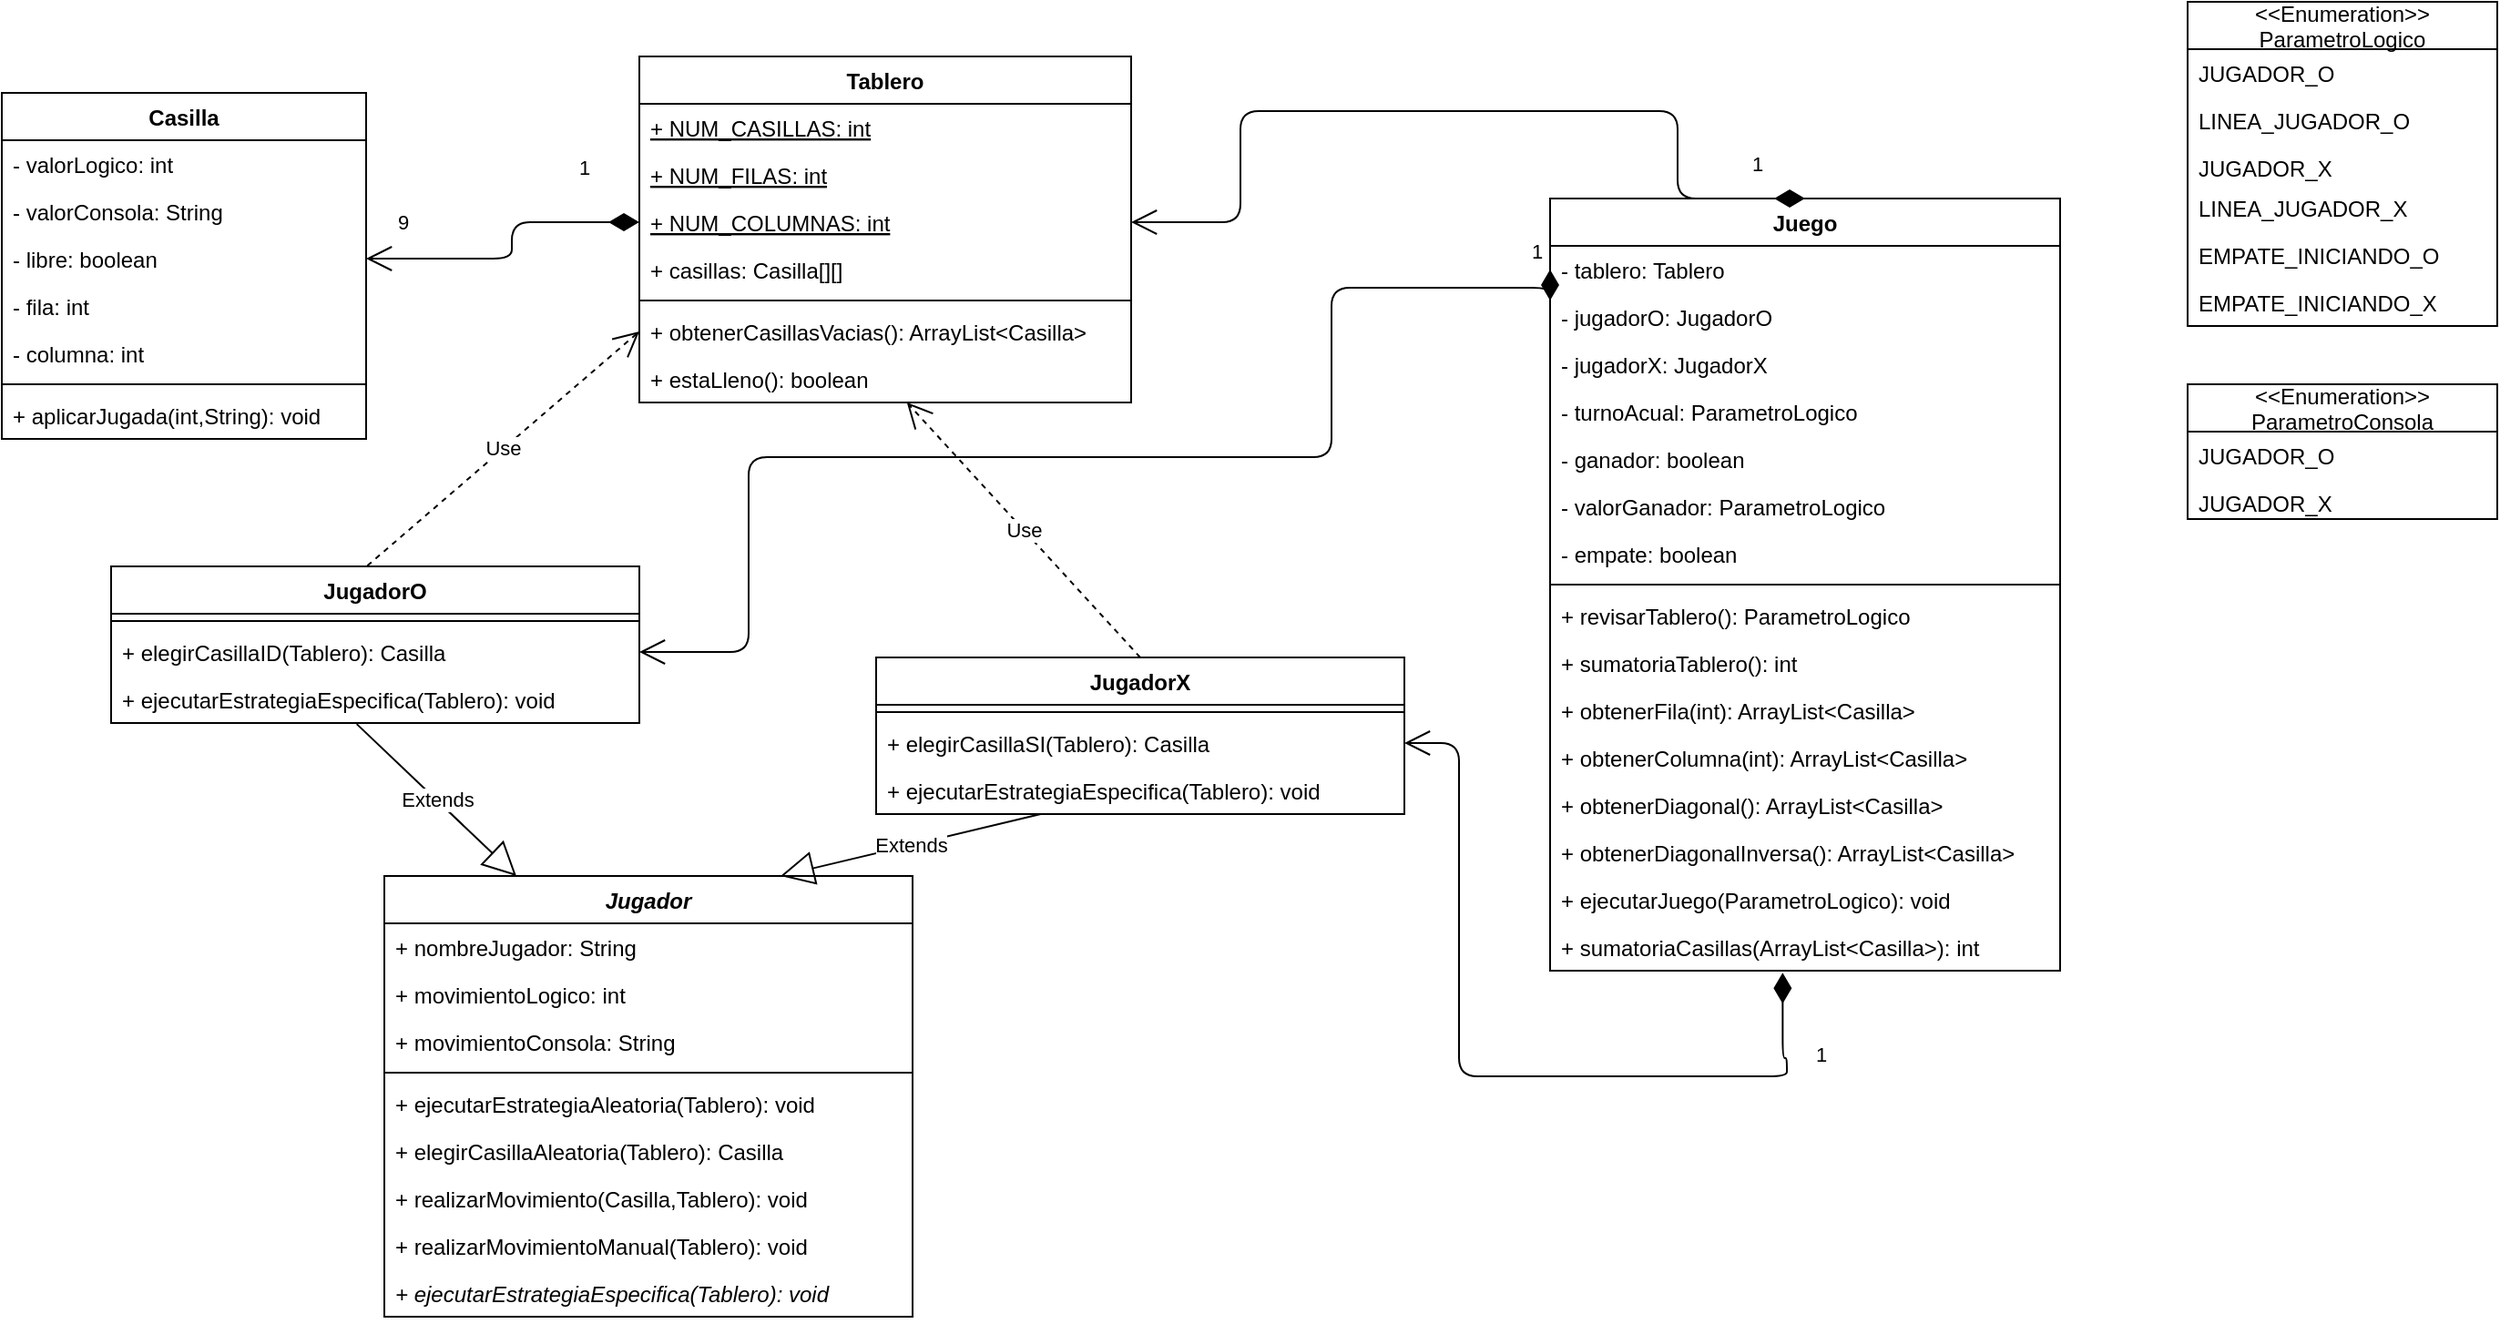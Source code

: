 <mxfile version="14.6.13" type="device"><diagram name="Page-1" id="c4acf3e9-155e-7222-9cf6-157b1a14988f"><mxGraphModel dx="1024" dy="631" grid="1" gridSize="10" guides="1" tooltips="1" connect="1" arrows="1" fold="1" page="1" pageScale="1" pageWidth="850" pageHeight="1100" background="none" math="0" shadow="0"><root><mxCell id="0"/><mxCell id="1" parent="0"/><mxCell id="dJyOpkXrLPIUtmVv3MNU-1" value="Casilla" style="swimlane;fontStyle=1;align=center;verticalAlign=top;childLayout=stackLayout;horizontal=1;startSize=26;horizontalStack=0;resizeParent=1;resizeParentMax=0;resizeLast=0;collapsible=1;marginBottom=0;" parent="1" vertex="1"><mxGeometry x="90" y="130" width="200" height="190" as="geometry"/></mxCell><mxCell id="dJyOpkXrLPIUtmVv3MNU-2" value="- valorLogico: int&#10;" style="text;strokeColor=none;fillColor=none;align=left;verticalAlign=top;spacingLeft=4;spacingRight=4;overflow=hidden;rotatable=0;points=[[0,0.5],[1,0.5]];portConstraint=eastwest;" parent="dJyOpkXrLPIUtmVv3MNU-1" vertex="1"><mxGeometry y="26" width="200" height="26" as="geometry"/></mxCell><mxCell id="dJyOpkXrLPIUtmVv3MNU-5" value="- valorConsola: String" style="text;strokeColor=none;fillColor=none;align=left;verticalAlign=top;spacingLeft=4;spacingRight=4;overflow=hidden;rotatable=0;points=[[0,0.5],[1,0.5]];portConstraint=eastwest;" parent="dJyOpkXrLPIUtmVv3MNU-1" vertex="1"><mxGeometry y="52" width="200" height="26" as="geometry"/></mxCell><mxCell id="dJyOpkXrLPIUtmVv3MNU-6" value="- libre: boolean" style="text;strokeColor=none;fillColor=none;align=left;verticalAlign=top;spacingLeft=4;spacingRight=4;overflow=hidden;rotatable=0;points=[[0,0.5],[1,0.5]];portConstraint=eastwest;" parent="dJyOpkXrLPIUtmVv3MNU-1" vertex="1"><mxGeometry y="78" width="200" height="26" as="geometry"/></mxCell><mxCell id="dJyOpkXrLPIUtmVv3MNU-7" value="- fila: int" style="text;strokeColor=none;fillColor=none;align=left;verticalAlign=top;spacingLeft=4;spacingRight=4;overflow=hidden;rotatable=0;points=[[0,0.5],[1,0.5]];portConstraint=eastwest;" parent="dJyOpkXrLPIUtmVv3MNU-1" vertex="1"><mxGeometry y="104" width="200" height="26" as="geometry"/></mxCell><mxCell id="dJyOpkXrLPIUtmVv3MNU-8" value="- columna: int" style="text;strokeColor=none;fillColor=none;align=left;verticalAlign=top;spacingLeft=4;spacingRight=4;overflow=hidden;rotatable=0;points=[[0,0.5],[1,0.5]];portConstraint=eastwest;" parent="dJyOpkXrLPIUtmVv3MNU-1" vertex="1"><mxGeometry y="130" width="200" height="26" as="geometry"/></mxCell><mxCell id="dJyOpkXrLPIUtmVv3MNU-3" value="" style="line;strokeWidth=1;fillColor=none;align=left;verticalAlign=middle;spacingTop=-1;spacingLeft=3;spacingRight=3;rotatable=0;labelPosition=right;points=[];portConstraint=eastwest;" parent="dJyOpkXrLPIUtmVv3MNU-1" vertex="1"><mxGeometry y="156" width="200" height="8" as="geometry"/></mxCell><mxCell id="dJyOpkXrLPIUtmVv3MNU-4" value="+ aplicarJugada(int,String): void&#10;" style="text;strokeColor=none;fillColor=none;align=left;verticalAlign=top;spacingLeft=4;spacingRight=4;overflow=hidden;rotatable=0;points=[[0,0.5],[1,0.5]];portConstraint=eastwest;" parent="dJyOpkXrLPIUtmVv3MNU-1" vertex="1"><mxGeometry y="164" width="200" height="26" as="geometry"/></mxCell><mxCell id="dJyOpkXrLPIUtmVv3MNU-9" value="Tablero" style="swimlane;fontStyle=1;align=center;verticalAlign=top;childLayout=stackLayout;horizontal=1;startSize=26;horizontalStack=0;resizeParent=1;resizeParentMax=0;resizeLast=0;collapsible=1;marginBottom=0;" parent="1" vertex="1"><mxGeometry x="440" y="110" width="270" height="190" as="geometry"/></mxCell><mxCell id="dJyOpkXrLPIUtmVv3MNU-13" value="+ NUM_CASILLAS: int" style="text;strokeColor=none;fillColor=none;align=left;verticalAlign=top;spacingLeft=4;spacingRight=4;overflow=hidden;rotatable=0;points=[[0,0.5],[1,0.5]];portConstraint=eastwest;fontStyle=4" parent="dJyOpkXrLPIUtmVv3MNU-9" vertex="1"><mxGeometry y="26" width="270" height="26" as="geometry"/></mxCell><mxCell id="dJyOpkXrLPIUtmVv3MNU-10" value="+ NUM_FILAS: int" style="text;strokeColor=none;fillColor=none;align=left;verticalAlign=top;spacingLeft=4;spacingRight=4;overflow=hidden;rotatable=0;points=[[0,0.5],[1,0.5]];portConstraint=eastwest;fontStyle=4" parent="dJyOpkXrLPIUtmVv3MNU-9" vertex="1"><mxGeometry y="52" width="270" height="26" as="geometry"/></mxCell><mxCell id="dJyOpkXrLPIUtmVv3MNU-14" value="+ NUM_COLUMNAS: int" style="text;strokeColor=none;fillColor=none;align=left;verticalAlign=top;spacingLeft=4;spacingRight=4;overflow=hidden;rotatable=0;points=[[0,0.5],[1,0.5]];portConstraint=eastwest;fontStyle=4" parent="dJyOpkXrLPIUtmVv3MNU-9" vertex="1"><mxGeometry y="78" width="270" height="26" as="geometry"/></mxCell><mxCell id="dJyOpkXrLPIUtmVv3MNU-15" value="+ casillas: Casilla[][]" style="text;strokeColor=none;fillColor=none;align=left;verticalAlign=top;spacingLeft=4;spacingRight=4;overflow=hidden;rotatable=0;points=[[0,0.5],[1,0.5]];portConstraint=eastwest;" parent="dJyOpkXrLPIUtmVv3MNU-9" vertex="1"><mxGeometry y="104" width="270" height="26" as="geometry"/></mxCell><mxCell id="dJyOpkXrLPIUtmVv3MNU-11" value="" style="line;strokeWidth=1;fillColor=none;align=left;verticalAlign=middle;spacingTop=-1;spacingLeft=3;spacingRight=3;rotatable=0;labelPosition=right;points=[];portConstraint=eastwest;" parent="dJyOpkXrLPIUtmVv3MNU-9" vertex="1"><mxGeometry y="130" width="270" height="8" as="geometry"/></mxCell><mxCell id="dJyOpkXrLPIUtmVv3MNU-16" value="+ obtenerCasillasVacias(): ArrayList&lt;Casilla&gt;" style="text;strokeColor=none;fillColor=none;align=left;verticalAlign=top;spacingLeft=4;spacingRight=4;overflow=hidden;rotatable=0;points=[[0,0.5],[1,0.5]];portConstraint=eastwest;" parent="dJyOpkXrLPIUtmVv3MNU-9" vertex="1"><mxGeometry y="138" width="270" height="26" as="geometry"/></mxCell><mxCell id="dJyOpkXrLPIUtmVv3MNU-12" value="+ estaLleno(): boolean" style="text;strokeColor=none;fillColor=none;align=left;verticalAlign=top;spacingLeft=4;spacingRight=4;overflow=hidden;rotatable=0;points=[[0,0.5],[1,0.5]];portConstraint=eastwest;" parent="dJyOpkXrLPIUtmVv3MNU-9" vertex="1"><mxGeometry y="164" width="270" height="26" as="geometry"/></mxCell><mxCell id="dJyOpkXrLPIUtmVv3MNU-18" value="1" style="endArrow=open;html=1;endSize=12;startArrow=diamondThin;startSize=14;startFill=1;edgeStyle=orthogonalEdgeStyle;align=left;verticalAlign=bottom;entryX=1;entryY=0.5;entryDx=0;entryDy=0;exitX=0;exitY=0.5;exitDx=0;exitDy=0;" parent="1" source="dJyOpkXrLPIUtmVv3MNU-14" target="dJyOpkXrLPIUtmVv3MNU-6" edge="1"><mxGeometry x="-0.583" y="-21" relative="1" as="geometry"><mxPoint x="240" y="400" as="sourcePoint"/><mxPoint x="400" y="400" as="targetPoint"/><Array as="points"><mxPoint x="370" y="201"/><mxPoint x="370" y="221"/></Array><mxPoint as="offset"/></mxGeometry></mxCell><mxCell id="ZYttLX8EFhqkLEBeIpEE-1" value="9" style="edgeLabel;html=1;align=center;verticalAlign=middle;resizable=0;points=[];" parent="dJyOpkXrLPIUtmVv3MNU-18" vertex="1" connectable="0"><mxGeometry x="0.615" relative="1" as="geometry"><mxPoint x="-13" y="-20" as="offset"/></mxGeometry></mxCell><mxCell id="dJyOpkXrLPIUtmVv3MNU-23" value="JugadorX" style="swimlane;fontStyle=1;align=center;verticalAlign=top;childLayout=stackLayout;horizontal=1;startSize=26;horizontalStack=0;resizeParent=1;resizeParentMax=0;resizeLast=0;collapsible=1;marginBottom=0;" parent="1" vertex="1"><mxGeometry x="570" y="440" width="290" height="86" as="geometry"/></mxCell><mxCell id="dJyOpkXrLPIUtmVv3MNU-25" value="" style="line;strokeWidth=1;fillColor=none;align=left;verticalAlign=middle;spacingTop=-1;spacingLeft=3;spacingRight=3;rotatable=0;labelPosition=right;points=[];portConstraint=eastwest;" parent="dJyOpkXrLPIUtmVv3MNU-23" vertex="1"><mxGeometry y="26" width="290" height="8" as="geometry"/></mxCell><mxCell id="ZYttLX8EFhqkLEBeIpEE-36" value="+ elegirCasillaSI(Tablero): Casilla" style="text;strokeColor=none;fillColor=none;align=left;verticalAlign=top;spacingLeft=4;spacingRight=4;overflow=hidden;rotatable=0;points=[[0,0.5],[1,0.5]];portConstraint=eastwest;" parent="dJyOpkXrLPIUtmVv3MNU-23" vertex="1"><mxGeometry y="34" width="290" height="26" as="geometry"/></mxCell><mxCell id="ZYttLX8EFhqkLEBeIpEE-12" value="+ ejecutarEstrategiaEspecifica(Tablero): void" style="text;strokeColor=none;fillColor=none;align=left;verticalAlign=top;spacingLeft=4;spacingRight=4;overflow=hidden;rotatable=0;points=[[0,0.5],[1,0.5]];portConstraint=eastwest;" parent="dJyOpkXrLPIUtmVv3MNU-23" vertex="1"><mxGeometry y="60" width="290" height="26" as="geometry"/></mxCell><mxCell id="dJyOpkXrLPIUtmVv3MNU-29" value="Use" style="endArrow=open;endSize=12;dashed=1;html=1;exitX=0.5;exitY=0;exitDx=0;exitDy=0;" parent="1" source="dJyOpkXrLPIUtmVv3MNU-23" target="dJyOpkXrLPIUtmVv3MNU-12" edge="1"><mxGeometry width="160" relative="1" as="geometry"><mxPoint x="470" y="350" as="sourcePoint"/><mxPoint x="630" y="350" as="targetPoint"/></mxGeometry></mxCell><mxCell id="ZYttLX8EFhqkLEBeIpEE-13" value="JugadorO" style="swimlane;fontStyle=1;align=center;verticalAlign=top;childLayout=stackLayout;horizontal=1;startSize=26;horizontalStack=0;resizeParent=1;resizeParentMax=0;resizeLast=0;collapsible=1;marginBottom=0;" parent="1" vertex="1"><mxGeometry x="150" y="390" width="290" height="86" as="geometry"/></mxCell><mxCell id="ZYttLX8EFhqkLEBeIpEE-17" value="" style="line;strokeWidth=1;fillColor=none;align=left;verticalAlign=middle;spacingTop=-1;spacingLeft=3;spacingRight=3;rotatable=0;labelPosition=right;points=[];portConstraint=eastwest;" parent="ZYttLX8EFhqkLEBeIpEE-13" vertex="1"><mxGeometry y="26" width="290" height="8" as="geometry"/></mxCell><mxCell id="ZYttLX8EFhqkLEBeIpEE-37" value="+ elegirCasillaID(Tablero): Casilla" style="text;strokeColor=none;fillColor=none;align=left;verticalAlign=top;spacingLeft=4;spacingRight=4;overflow=hidden;rotatable=0;points=[[0,0.5],[1,0.5]];portConstraint=eastwest;" parent="ZYttLX8EFhqkLEBeIpEE-13" vertex="1"><mxGeometry y="34" width="290" height="26" as="geometry"/></mxCell><mxCell id="ZYttLX8EFhqkLEBeIpEE-21" value="+ ejecutarEstrategiaEspecifica(Tablero): void" style="text;strokeColor=none;fillColor=none;align=left;verticalAlign=top;spacingLeft=4;spacingRight=4;overflow=hidden;rotatable=0;points=[[0,0.5],[1,0.5]];portConstraint=eastwest;" parent="ZYttLX8EFhqkLEBeIpEE-13" vertex="1"><mxGeometry y="60" width="290" height="26" as="geometry"/></mxCell><mxCell id="ZYttLX8EFhqkLEBeIpEE-22" value="Use" style="endArrow=open;endSize=12;dashed=1;html=1;exitX=0.485;exitY=-0.004;exitDx=0;exitDy=0;exitPerimeter=0;entryX=0;entryY=0.5;entryDx=0;entryDy=0;" parent="1" source="ZYttLX8EFhqkLEBeIpEE-13" target="dJyOpkXrLPIUtmVv3MNU-16" edge="1"><mxGeometry width="160" relative="1" as="geometry"><mxPoint x="380" y="470" as="sourcePoint"/><mxPoint x="540" y="470" as="targetPoint"/></mxGeometry></mxCell><mxCell id="ZYttLX8EFhqkLEBeIpEE-23" value="Jugador" style="swimlane;fontStyle=3;align=center;verticalAlign=top;childLayout=stackLayout;horizontal=1;startSize=26;horizontalStack=0;resizeParent=1;resizeParentMax=0;resizeLast=0;collapsible=1;marginBottom=0;" parent="1" vertex="1"><mxGeometry x="300" y="560" width="290" height="242" as="geometry"/></mxCell><mxCell id="ZYttLX8EFhqkLEBeIpEE-24" value="+ nombreJugador: String" style="text;strokeColor=none;fillColor=none;align=left;verticalAlign=top;spacingLeft=4;spacingRight=4;overflow=hidden;rotatable=0;points=[[0,0.5],[1,0.5]];portConstraint=eastwest;" parent="ZYttLX8EFhqkLEBeIpEE-23" vertex="1"><mxGeometry y="26" width="290" height="26" as="geometry"/></mxCell><mxCell id="ZYttLX8EFhqkLEBeIpEE-25" value="+ movimientoLogico: int" style="text;strokeColor=none;fillColor=none;align=left;verticalAlign=top;spacingLeft=4;spacingRight=4;overflow=hidden;rotatable=0;points=[[0,0.5],[1,0.5]];portConstraint=eastwest;" parent="ZYttLX8EFhqkLEBeIpEE-23" vertex="1"><mxGeometry y="52" width="290" height="26" as="geometry"/></mxCell><mxCell id="ZYttLX8EFhqkLEBeIpEE-26" value="+ movimientoConsola: String" style="text;strokeColor=none;fillColor=none;align=left;verticalAlign=top;spacingLeft=4;spacingRight=4;overflow=hidden;rotatable=0;points=[[0,0.5],[1,0.5]];portConstraint=eastwest;" parent="ZYttLX8EFhqkLEBeIpEE-23" vertex="1"><mxGeometry y="78" width="290" height="26" as="geometry"/></mxCell><mxCell id="ZYttLX8EFhqkLEBeIpEE-27" value="" style="line;strokeWidth=1;fillColor=none;align=left;verticalAlign=middle;spacingTop=-1;spacingLeft=3;spacingRight=3;rotatable=0;labelPosition=right;points=[];portConstraint=eastwest;" parent="ZYttLX8EFhqkLEBeIpEE-23" vertex="1"><mxGeometry y="104" width="290" height="8" as="geometry"/></mxCell><mxCell id="ZYttLX8EFhqkLEBeIpEE-28" value="+ ejecutarEstrategiaAleatoria(Tablero): void" style="text;strokeColor=none;fillColor=none;align=left;verticalAlign=top;spacingLeft=4;spacingRight=4;overflow=hidden;rotatable=0;points=[[0,0.5],[1,0.5]];portConstraint=eastwest;" parent="ZYttLX8EFhqkLEBeIpEE-23" vertex="1"><mxGeometry y="112" width="290" height="26" as="geometry"/></mxCell><mxCell id="ZYttLX8EFhqkLEBeIpEE-29" value="+ elegirCasillaAleatoria(Tablero): Casilla&#10;" style="text;strokeColor=none;fillColor=none;align=left;verticalAlign=top;spacingLeft=4;spacingRight=4;overflow=hidden;rotatable=0;points=[[0,0.5],[1,0.5]];portConstraint=eastwest;" parent="ZYttLX8EFhqkLEBeIpEE-23" vertex="1"><mxGeometry y="138" width="290" height="26" as="geometry"/></mxCell><mxCell id="ZYttLX8EFhqkLEBeIpEE-30" value="+ realizarMovimiento(Casilla,Tablero): void" style="text;strokeColor=none;fillColor=none;align=left;verticalAlign=top;spacingLeft=4;spacingRight=4;overflow=hidden;rotatable=0;points=[[0,0.5],[1,0.5]];portConstraint=eastwest;" parent="ZYttLX8EFhqkLEBeIpEE-23" vertex="1"><mxGeometry y="164" width="290" height="26" as="geometry"/></mxCell><mxCell id="ZYttLX8EFhqkLEBeIpEE-31" value="+ realizarMovimientoManual(Tablero): void" style="text;strokeColor=none;fillColor=none;align=left;verticalAlign=top;spacingLeft=4;spacingRight=4;overflow=hidden;rotatable=0;points=[[0,0.5],[1,0.5]];portConstraint=eastwest;" parent="ZYttLX8EFhqkLEBeIpEE-23" vertex="1"><mxGeometry y="190" width="290" height="26" as="geometry"/></mxCell><mxCell id="ZYttLX8EFhqkLEBeIpEE-35" value="+ ejecutarEstrategiaEspecifica(Tablero): void" style="text;strokeColor=none;fillColor=none;align=left;verticalAlign=top;spacingLeft=4;spacingRight=4;overflow=hidden;rotatable=0;points=[[0,0.5],[1,0.5]];portConstraint=eastwest;fontStyle=2" parent="ZYttLX8EFhqkLEBeIpEE-23" vertex="1"><mxGeometry y="216" width="290" height="26" as="geometry"/></mxCell><mxCell id="ZYttLX8EFhqkLEBeIpEE-33" value="Extends" style="endArrow=block;endSize=16;endFill=0;html=1;entryX=0.25;entryY=0;entryDx=0;entryDy=0;exitX=0.465;exitY=1.022;exitDx=0;exitDy=0;exitPerimeter=0;" parent="1" source="ZYttLX8EFhqkLEBeIpEE-21" target="ZYttLX8EFhqkLEBeIpEE-23" edge="1"><mxGeometry width="160" relative="1" as="geometry"><mxPoint x="480" y="550" as="sourcePoint"/><mxPoint x="640" y="550" as="targetPoint"/></mxGeometry></mxCell><mxCell id="ZYttLX8EFhqkLEBeIpEE-34" value="Extends" style="endArrow=block;endSize=16;endFill=0;html=1;entryX=0.75;entryY=0;entryDx=0;entryDy=0;" parent="1" source="ZYttLX8EFhqkLEBeIpEE-12" target="ZYttLX8EFhqkLEBeIpEE-23" edge="1"><mxGeometry width="160" relative="1" as="geometry"><mxPoint x="647" y="440" as="sourcePoint"/><mxPoint x="547.65" y="579.43" as="targetPoint"/></mxGeometry></mxCell><mxCell id="q-uVtqlyiD8wOXB8Li1t-1" value="Juego" style="swimlane;fontStyle=1;align=center;verticalAlign=top;childLayout=stackLayout;horizontal=1;startSize=26;horizontalStack=0;resizeParent=1;resizeParentMax=0;resizeLast=0;collapsible=1;marginBottom=0;" vertex="1" parent="1"><mxGeometry x="940" y="188" width="280" height="424" as="geometry"/></mxCell><mxCell id="q-uVtqlyiD8wOXB8Li1t-2" value="- tablero: Tablero" style="text;strokeColor=none;fillColor=none;align=left;verticalAlign=top;spacingLeft=4;spacingRight=4;overflow=hidden;rotatable=0;points=[[0,0.5],[1,0.5]];portConstraint=eastwest;" vertex="1" parent="q-uVtqlyiD8wOXB8Li1t-1"><mxGeometry y="26" width="280" height="26" as="geometry"/></mxCell><mxCell id="q-uVtqlyiD8wOXB8Li1t-9" value="- jugadorO: JugadorO" style="text;strokeColor=none;fillColor=none;align=left;verticalAlign=top;spacingLeft=4;spacingRight=4;overflow=hidden;rotatable=0;points=[[0,0.5],[1,0.5]];portConstraint=eastwest;" vertex="1" parent="q-uVtqlyiD8wOXB8Li1t-1"><mxGeometry y="52" width="280" height="26" as="geometry"/></mxCell><mxCell id="q-uVtqlyiD8wOXB8Li1t-8" value="- jugadorX: JugadorX" style="text;strokeColor=none;fillColor=none;align=left;verticalAlign=top;spacingLeft=4;spacingRight=4;overflow=hidden;rotatable=0;points=[[0,0.5],[1,0.5]];portConstraint=eastwest;" vertex="1" parent="q-uVtqlyiD8wOXB8Li1t-1"><mxGeometry y="78" width="280" height="26" as="geometry"/></mxCell><mxCell id="q-uVtqlyiD8wOXB8Li1t-10" value="- turnoAcual: ParametroLogico" style="text;strokeColor=none;fillColor=none;align=left;verticalAlign=top;spacingLeft=4;spacingRight=4;overflow=hidden;rotatable=0;points=[[0,0.5],[1,0.5]];portConstraint=eastwest;" vertex="1" parent="q-uVtqlyiD8wOXB8Li1t-1"><mxGeometry y="104" width="280" height="26" as="geometry"/></mxCell><mxCell id="q-uVtqlyiD8wOXB8Li1t-12" value="- ganador: boolean" style="text;strokeColor=none;fillColor=none;align=left;verticalAlign=top;spacingLeft=4;spacingRight=4;overflow=hidden;rotatable=0;points=[[0,0.5],[1,0.5]];portConstraint=eastwest;" vertex="1" parent="q-uVtqlyiD8wOXB8Li1t-1"><mxGeometry y="130" width="280" height="26" as="geometry"/></mxCell><mxCell id="q-uVtqlyiD8wOXB8Li1t-13" value="- valorGanador: ParametroLogico" style="text;strokeColor=none;fillColor=none;align=left;verticalAlign=top;spacingLeft=4;spacingRight=4;overflow=hidden;rotatable=0;points=[[0,0.5],[1,0.5]];portConstraint=eastwest;" vertex="1" parent="q-uVtqlyiD8wOXB8Li1t-1"><mxGeometry y="156" width="280" height="26" as="geometry"/></mxCell><mxCell id="q-uVtqlyiD8wOXB8Li1t-11" value="- empate: boolean" style="text;strokeColor=none;fillColor=none;align=left;verticalAlign=top;spacingLeft=4;spacingRight=4;overflow=hidden;rotatable=0;points=[[0,0.5],[1,0.5]];portConstraint=eastwest;" vertex="1" parent="q-uVtqlyiD8wOXB8Li1t-1"><mxGeometry y="182" width="280" height="26" as="geometry"/></mxCell><mxCell id="q-uVtqlyiD8wOXB8Li1t-3" value="" style="line;strokeWidth=1;fillColor=none;align=left;verticalAlign=middle;spacingTop=-1;spacingLeft=3;spacingRight=3;rotatable=0;labelPosition=right;points=[];portConstraint=eastwest;" vertex="1" parent="q-uVtqlyiD8wOXB8Li1t-1"><mxGeometry y="208" width="280" height="8" as="geometry"/></mxCell><mxCell id="q-uVtqlyiD8wOXB8Li1t-4" value="+ revisarTablero(): ParametroLogico" style="text;strokeColor=none;fillColor=none;align=left;verticalAlign=top;spacingLeft=4;spacingRight=4;overflow=hidden;rotatable=0;points=[[0,0.5],[1,0.5]];portConstraint=eastwest;" vertex="1" parent="q-uVtqlyiD8wOXB8Li1t-1"><mxGeometry y="216" width="280" height="26" as="geometry"/></mxCell><mxCell id="q-uVtqlyiD8wOXB8Li1t-15" value="+ sumatoriaTablero(): int" style="text;strokeColor=none;fillColor=none;align=left;verticalAlign=top;spacingLeft=4;spacingRight=4;overflow=hidden;rotatable=0;points=[[0,0.5],[1,0.5]];portConstraint=eastwest;" vertex="1" parent="q-uVtqlyiD8wOXB8Li1t-1"><mxGeometry y="242" width="280" height="26" as="geometry"/></mxCell><mxCell id="q-uVtqlyiD8wOXB8Li1t-16" value="+ obtenerFila(int): ArrayList&lt;Casilla&gt;" style="text;strokeColor=none;fillColor=none;align=left;verticalAlign=top;spacingLeft=4;spacingRight=4;overflow=hidden;rotatable=0;points=[[0,0.5],[1,0.5]];portConstraint=eastwest;" vertex="1" parent="q-uVtqlyiD8wOXB8Li1t-1"><mxGeometry y="268" width="280" height="26" as="geometry"/></mxCell><mxCell id="q-uVtqlyiD8wOXB8Li1t-17" value="+ obtenerColumna(int): ArrayList&lt;Casilla&gt;" style="text;strokeColor=none;fillColor=none;align=left;verticalAlign=top;spacingLeft=4;spacingRight=4;overflow=hidden;rotatable=0;points=[[0,0.5],[1,0.5]];portConstraint=eastwest;" vertex="1" parent="q-uVtqlyiD8wOXB8Li1t-1"><mxGeometry y="294" width="280" height="26" as="geometry"/></mxCell><mxCell id="q-uVtqlyiD8wOXB8Li1t-18" value="+ obtenerDiagonal(): ArrayList&lt;Casilla&gt;" style="text;strokeColor=none;fillColor=none;align=left;verticalAlign=top;spacingLeft=4;spacingRight=4;overflow=hidden;rotatable=0;points=[[0,0.5],[1,0.5]];portConstraint=eastwest;" vertex="1" parent="q-uVtqlyiD8wOXB8Li1t-1"><mxGeometry y="320" width="280" height="26" as="geometry"/></mxCell><mxCell id="q-uVtqlyiD8wOXB8Li1t-19" value="+ obtenerDiagonalInversa(): ArrayList&lt;Casilla&gt;" style="text;strokeColor=none;fillColor=none;align=left;verticalAlign=top;spacingLeft=4;spacingRight=4;overflow=hidden;rotatable=0;points=[[0,0.5],[1,0.5]];portConstraint=eastwest;" vertex="1" parent="q-uVtqlyiD8wOXB8Li1t-1"><mxGeometry y="346" width="280" height="26" as="geometry"/></mxCell><mxCell id="q-uVtqlyiD8wOXB8Li1t-35" value="+ ejecutarJuego(ParametroLogico): void" style="text;strokeColor=none;fillColor=none;align=left;verticalAlign=top;spacingLeft=4;spacingRight=4;overflow=hidden;rotatable=0;points=[[0,0.5],[1,0.5]];portConstraint=eastwest;" vertex="1" parent="q-uVtqlyiD8wOXB8Li1t-1"><mxGeometry y="372" width="280" height="26" as="geometry"/></mxCell><mxCell id="q-uVtqlyiD8wOXB8Li1t-14" value="+ sumatoriaCasillas(ArrayList&lt;Casilla&gt;): int" style="text;strokeColor=none;fillColor=none;align=left;verticalAlign=top;spacingLeft=4;spacingRight=4;overflow=hidden;rotatable=0;points=[[0,0.5],[1,0.5]];portConstraint=eastwest;" vertex="1" parent="q-uVtqlyiD8wOXB8Li1t-1"><mxGeometry y="398" width="280" height="26" as="geometry"/></mxCell><mxCell id="q-uVtqlyiD8wOXB8Li1t-5" value="1" style="endArrow=open;html=1;endSize=12;startArrow=diamondThin;startSize=14;startFill=1;edgeStyle=orthogonalEdgeStyle;align=left;verticalAlign=bottom;exitX=0.5;exitY=0;exitDx=0;exitDy=0;entryX=1;entryY=0.5;entryDx=0;entryDy=0;" edge="1" parent="1" source="q-uVtqlyiD8wOXB8Li1t-1" target="dJyOpkXrLPIUtmVv3MNU-14"><mxGeometry x="-0.868" y="-10" relative="1" as="geometry"><mxPoint x="830" y="340" as="sourcePoint"/><mxPoint x="990" y="340" as="targetPoint"/><Array as="points"><mxPoint x="1010" y="140"/><mxPoint x="770" y="140"/><mxPoint x="770" y="201"/></Array><mxPoint as="offset"/></mxGeometry></mxCell><mxCell id="q-uVtqlyiD8wOXB8Li1t-6" value="1" style="endArrow=open;html=1;endSize=12;startArrow=diamondThin;startSize=14;startFill=1;edgeStyle=orthogonalEdgeStyle;align=left;verticalAlign=bottom;entryX=1;entryY=0.5;entryDx=0;entryDy=0;exitX=0.456;exitY=1.045;exitDx=0;exitDy=0;exitPerimeter=0;" edge="1" parent="1" source="q-uVtqlyiD8wOXB8Li1t-14" target="ZYttLX8EFhqkLEBeIpEE-36"><mxGeometry x="-0.749" y="14" relative="1" as="geometry"><mxPoint x="1070" y="620" as="sourcePoint"/><mxPoint x="1080" y="450" as="targetPoint"/><Array as="points"><mxPoint x="1068" y="660"/><mxPoint x="1070" y="660"/><mxPoint x="1070" y="670"/><mxPoint x="890" y="670"/><mxPoint x="890" y="487"/></Array><mxPoint as="offset"/></mxGeometry></mxCell><mxCell id="q-uVtqlyiD8wOXB8Li1t-7" value="1" style="endArrow=open;html=1;endSize=12;startArrow=diamondThin;startSize=14;startFill=1;edgeStyle=orthogonalEdgeStyle;align=left;verticalAlign=bottom;exitX=0;exitY=0.5;exitDx=0;exitDy=0;entryX=1;entryY=0.5;entryDx=0;entryDy=0;" edge="1" parent="1" source="q-uVtqlyiD8wOXB8Li1t-2" target="ZYttLX8EFhqkLEBeIpEE-37"><mxGeometry x="-0.937" y="-11" relative="1" as="geometry"><mxPoint x="860" y="370" as="sourcePoint"/><mxPoint x="1020" y="370" as="targetPoint"/><Array as="points"><mxPoint x="820" y="237"/><mxPoint x="820" y="330"/><mxPoint x="500" y="330"/><mxPoint x="500" y="437"/></Array><mxPoint as="offset"/></mxGeometry></mxCell><mxCell id="q-uVtqlyiD8wOXB8Li1t-20" value="&lt;&lt;Enumeration&gt;&gt;&#10;ParametroLogico" style="swimlane;fontStyle=0;childLayout=stackLayout;horizontal=1;startSize=26;fillColor=none;horizontalStack=0;resizeParent=1;resizeParentMax=0;resizeLast=0;collapsible=1;marginBottom=0;" vertex="1" parent="1"><mxGeometry x="1290" y="80" width="170" height="178" as="geometry"/></mxCell><mxCell id="q-uVtqlyiD8wOXB8Li1t-21" value="JUGADOR_O" style="text;strokeColor=none;fillColor=none;align=left;verticalAlign=top;spacingLeft=4;spacingRight=4;overflow=hidden;rotatable=0;points=[[0,0.5],[1,0.5]];portConstraint=eastwest;" vertex="1" parent="q-uVtqlyiD8wOXB8Li1t-20"><mxGeometry y="26" width="170" height="26" as="geometry"/></mxCell><mxCell id="q-uVtqlyiD8wOXB8Li1t-22" value="LINEA_JUGADOR_O" style="text;strokeColor=none;fillColor=none;align=left;verticalAlign=top;spacingLeft=4;spacingRight=4;overflow=hidden;rotatable=0;points=[[0,0.5],[1,0.5]];portConstraint=eastwest;" vertex="1" parent="q-uVtqlyiD8wOXB8Li1t-20"><mxGeometry y="52" width="170" height="26" as="geometry"/></mxCell><mxCell id="q-uVtqlyiD8wOXB8Li1t-24" value="JUGADOR_X" style="text;strokeColor=none;fillColor=none;align=left;verticalAlign=top;spacingLeft=4;spacingRight=4;overflow=hidden;rotatable=0;points=[[0,0.5],[1,0.5]];portConstraint=eastwest;" vertex="1" parent="q-uVtqlyiD8wOXB8Li1t-20"><mxGeometry y="78" width="170" height="22" as="geometry"/></mxCell><mxCell id="q-uVtqlyiD8wOXB8Li1t-25" value="LINEA_JUGADOR_X" style="text;strokeColor=none;fillColor=none;align=left;verticalAlign=top;spacingLeft=4;spacingRight=4;overflow=hidden;rotatable=0;points=[[0,0.5],[1,0.5]];portConstraint=eastwest;" vertex="1" parent="q-uVtqlyiD8wOXB8Li1t-20"><mxGeometry y="100" width="170" height="26" as="geometry"/></mxCell><mxCell id="q-uVtqlyiD8wOXB8Li1t-26" value="EMPATE_INICIANDO_O" style="text;strokeColor=none;fillColor=none;align=left;verticalAlign=top;spacingLeft=4;spacingRight=4;overflow=hidden;rotatable=0;points=[[0,0.5],[1,0.5]];portConstraint=eastwest;" vertex="1" parent="q-uVtqlyiD8wOXB8Li1t-20"><mxGeometry y="126" width="170" height="26" as="geometry"/></mxCell><mxCell id="q-uVtqlyiD8wOXB8Li1t-27" value="EMPATE_INICIANDO_X" style="text;strokeColor=none;fillColor=none;align=left;verticalAlign=top;spacingLeft=4;spacingRight=4;overflow=hidden;rotatable=0;points=[[0,0.5],[1,0.5]];portConstraint=eastwest;" vertex="1" parent="q-uVtqlyiD8wOXB8Li1t-20"><mxGeometry y="152" width="170" height="26" as="geometry"/></mxCell><mxCell id="q-uVtqlyiD8wOXB8Li1t-28" value="&lt;&lt;Enumeration&gt;&gt;&#10;ParametroConsola" style="swimlane;fontStyle=0;childLayout=stackLayout;horizontal=1;startSize=26;fillColor=none;horizontalStack=0;resizeParent=1;resizeParentMax=0;resizeLast=0;collapsible=1;marginBottom=0;" vertex="1" parent="1"><mxGeometry x="1290" y="290" width="170" height="74" as="geometry"/></mxCell><mxCell id="q-uVtqlyiD8wOXB8Li1t-29" value="JUGADOR_O" style="text;strokeColor=none;fillColor=none;align=left;verticalAlign=top;spacingLeft=4;spacingRight=4;overflow=hidden;rotatable=0;points=[[0,0.5],[1,0.5]];portConstraint=eastwest;" vertex="1" parent="q-uVtqlyiD8wOXB8Li1t-28"><mxGeometry y="26" width="170" height="26" as="geometry"/></mxCell><mxCell id="q-uVtqlyiD8wOXB8Li1t-31" value="JUGADOR_X" style="text;strokeColor=none;fillColor=none;align=left;verticalAlign=top;spacingLeft=4;spacingRight=4;overflow=hidden;rotatable=0;points=[[0,0.5],[1,0.5]];portConstraint=eastwest;" vertex="1" parent="q-uVtqlyiD8wOXB8Li1t-28"><mxGeometry y="52" width="170" height="22" as="geometry"/></mxCell></root></mxGraphModel></diagram></mxfile>